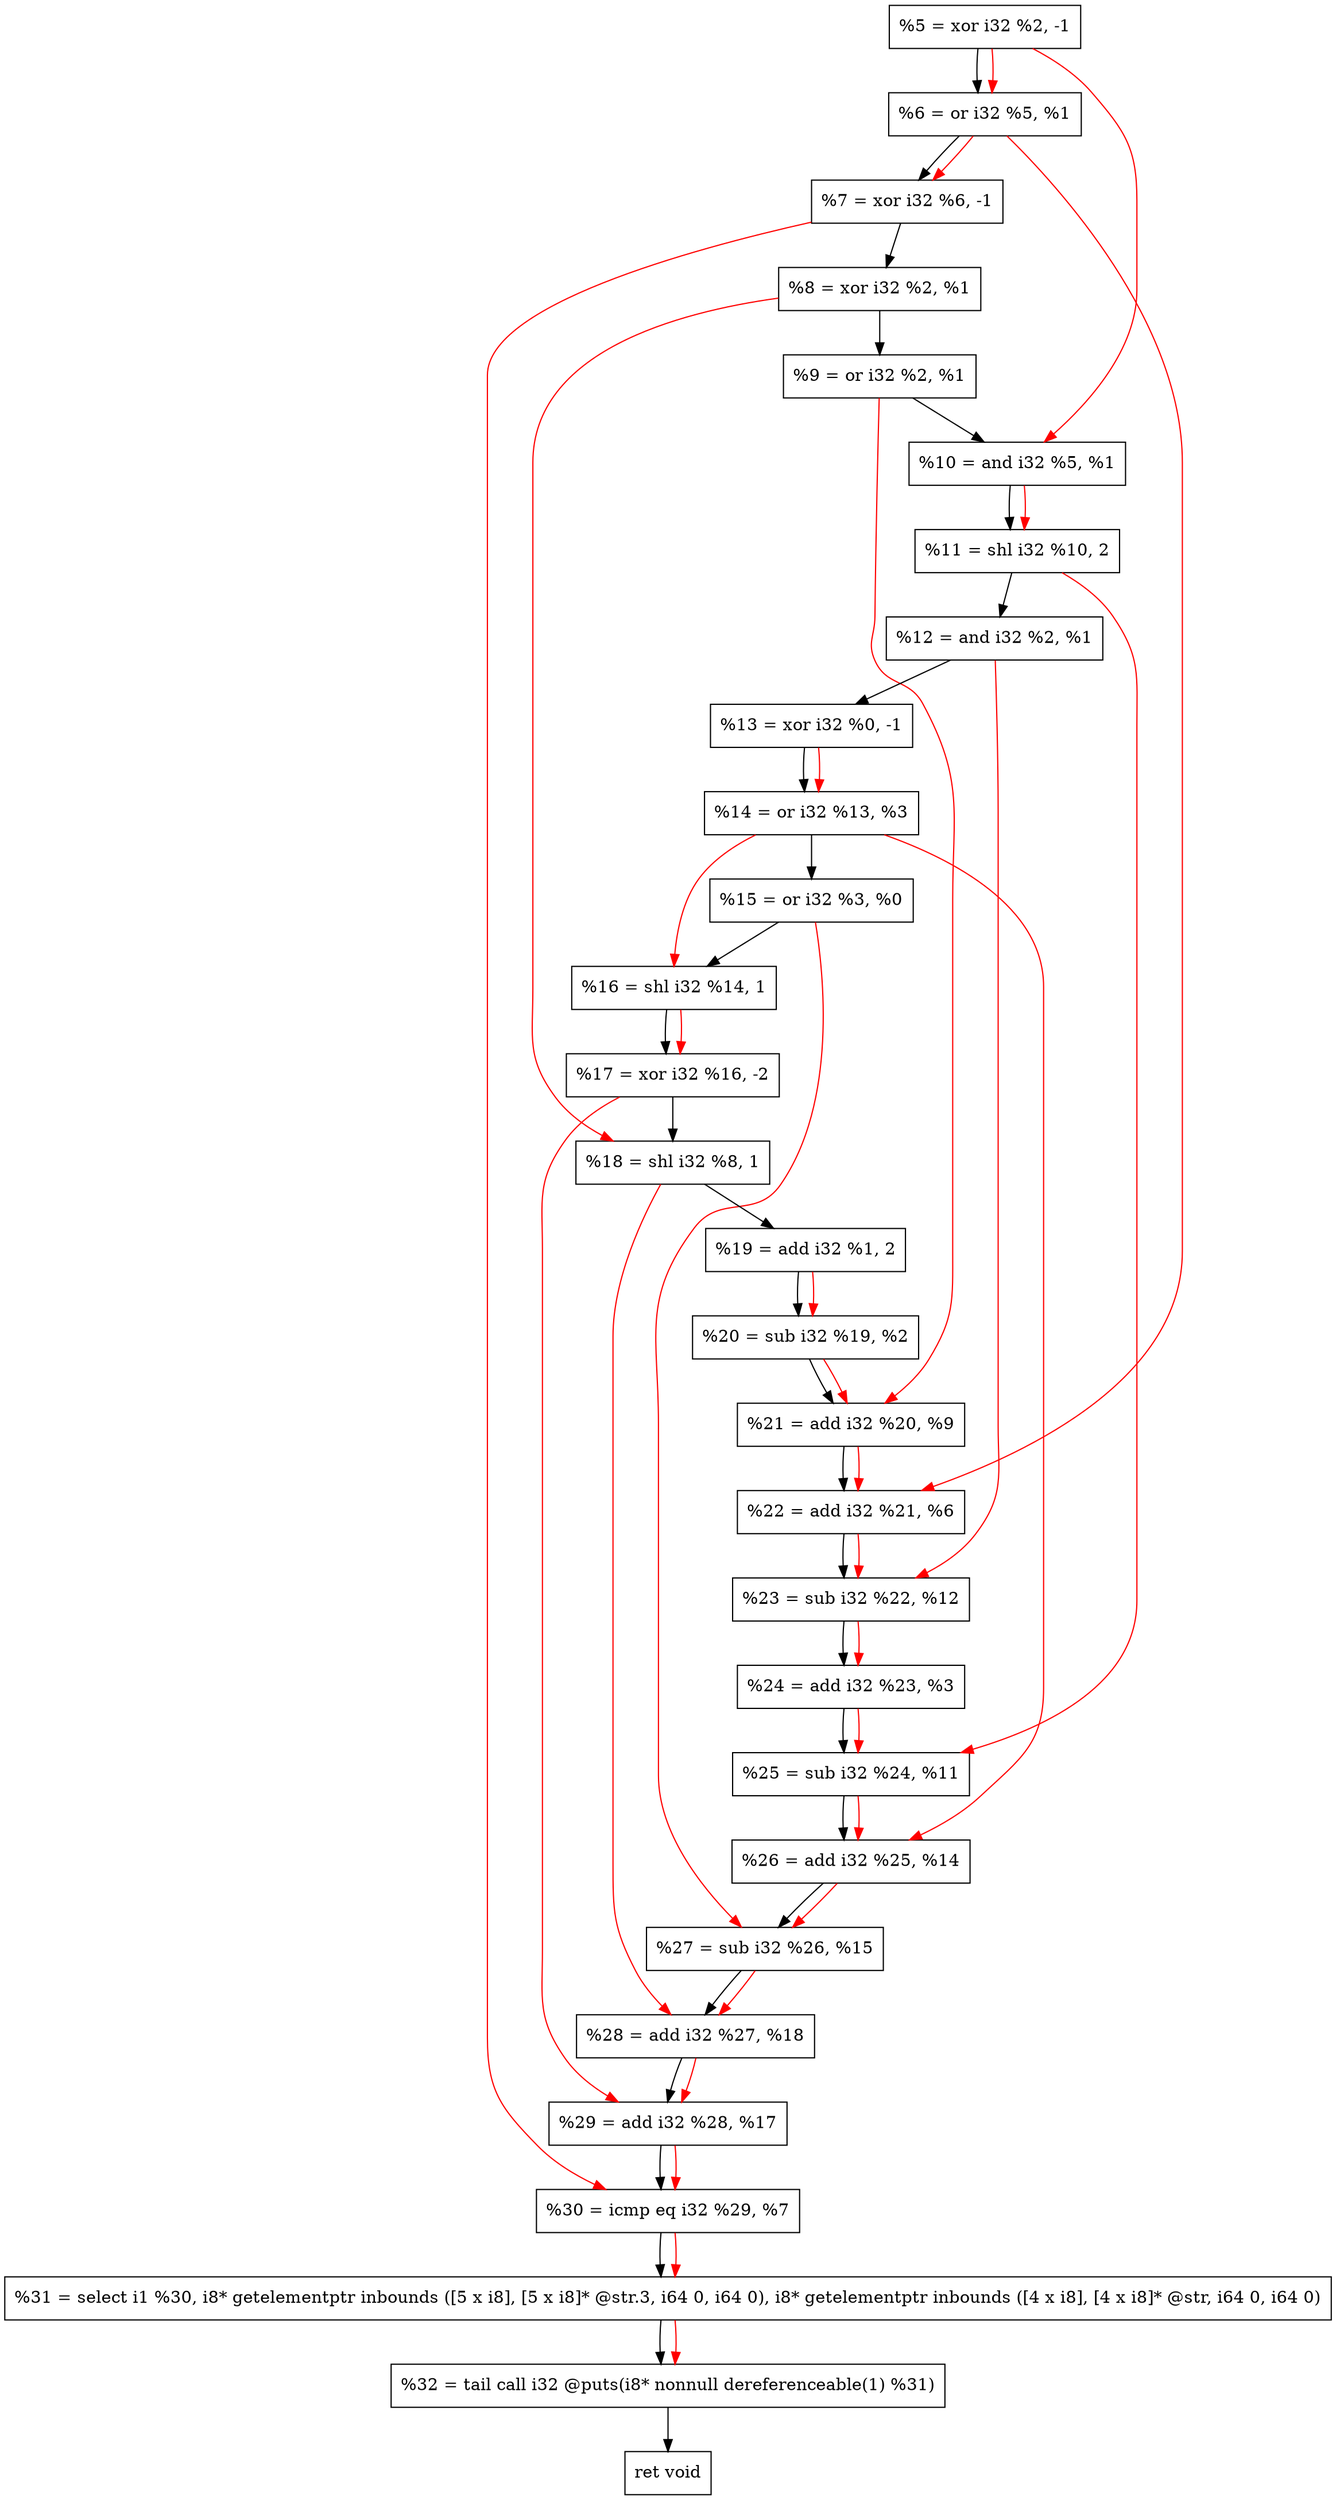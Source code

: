 digraph "DFG for'crackme' function" {
	Node0x1537e80[shape=record, label="  %5 = xor i32 %2, -1"];
	Node0x1537ef0[shape=record, label="  %6 = or i32 %5, %1"];
	Node0x1537f60[shape=record, label="  %7 = xor i32 %6, -1"];
	Node0x1537fd0[shape=record, label="  %8 = xor i32 %2, %1"];
	Node0x1538040[shape=record, label="  %9 = or i32 %2, %1"];
	Node0x15380b0[shape=record, label="  %10 = and i32 %5, %1"];
	Node0x1538150[shape=record, label="  %11 = shl i32 %10, 2"];
	Node0x15381c0[shape=record, label="  %12 = and i32 %2, %1"];
	Node0x1538230[shape=record, label="  %13 = xor i32 %0, -1"];
	Node0x15382a0[shape=record, label="  %14 = or i32 %13, %3"];
	Node0x1538310[shape=record, label="  %15 = or i32 %3, %0"];
	Node0x15383b0[shape=record, label="  %16 = shl i32 %14, 1"];
	Node0x1538450[shape=record, label="  %17 = xor i32 %16, -2"];
	Node0x15384c0[shape=record, label="  %18 = shl i32 %8, 1"];
	Node0x1538530[shape=record, label="  %19 = add i32 %1, 2"];
	Node0x15385a0[shape=record, label="  %20 = sub i32 %19, %2"];
	Node0x1538610[shape=record, label="  %21 = add i32 %20, %9"];
	Node0x1538680[shape=record, label="  %22 = add i32 %21, %6"];
	Node0x15386f0[shape=record, label="  %23 = sub i32 %22, %12"];
	Node0x1538760[shape=record, label="  %24 = add i32 %23, %3"];
	Node0x15387d0[shape=record, label="  %25 = sub i32 %24, %11"];
	Node0x1538840[shape=record, label="  %26 = add i32 %25, %14"];
	Node0x15388b0[shape=record, label="  %27 = sub i32 %26, %15"];
	Node0x1538920[shape=record, label="  %28 = add i32 %27, %18"];
	Node0x1538990[shape=record, label="  %29 = add i32 %28, %17"];
	Node0x1538a00[shape=record, label="  %30 = icmp eq i32 %29, %7"];
	Node0x14d8268[shape=record, label="  %31 = select i1 %30, i8* getelementptr inbounds ([5 x i8], [5 x i8]* @str.3, i64 0, i64 0), i8* getelementptr inbounds ([4 x i8], [4 x i8]* @str, i64 0, i64 0)"];
	Node0x1538ea0[shape=record, label="  %32 = tail call i32 @puts(i8* nonnull dereferenceable(1) %31)"];
	Node0x1539100[shape=record, label="  ret void"];
	Node0x1537e80 -> Node0x1537ef0;
	Node0x1537ef0 -> Node0x1537f60;
	Node0x1537f60 -> Node0x1537fd0;
	Node0x1537fd0 -> Node0x1538040;
	Node0x1538040 -> Node0x15380b0;
	Node0x15380b0 -> Node0x1538150;
	Node0x1538150 -> Node0x15381c0;
	Node0x15381c0 -> Node0x1538230;
	Node0x1538230 -> Node0x15382a0;
	Node0x15382a0 -> Node0x1538310;
	Node0x1538310 -> Node0x15383b0;
	Node0x15383b0 -> Node0x1538450;
	Node0x1538450 -> Node0x15384c0;
	Node0x15384c0 -> Node0x1538530;
	Node0x1538530 -> Node0x15385a0;
	Node0x15385a0 -> Node0x1538610;
	Node0x1538610 -> Node0x1538680;
	Node0x1538680 -> Node0x15386f0;
	Node0x15386f0 -> Node0x1538760;
	Node0x1538760 -> Node0x15387d0;
	Node0x15387d0 -> Node0x1538840;
	Node0x1538840 -> Node0x15388b0;
	Node0x15388b0 -> Node0x1538920;
	Node0x1538920 -> Node0x1538990;
	Node0x1538990 -> Node0x1538a00;
	Node0x1538a00 -> Node0x14d8268;
	Node0x14d8268 -> Node0x1538ea0;
	Node0x1538ea0 -> Node0x1539100;
edge [color=red]
	Node0x1537e80 -> Node0x1537ef0;
	Node0x1537ef0 -> Node0x1537f60;
	Node0x1537e80 -> Node0x15380b0;
	Node0x15380b0 -> Node0x1538150;
	Node0x1538230 -> Node0x15382a0;
	Node0x15382a0 -> Node0x15383b0;
	Node0x15383b0 -> Node0x1538450;
	Node0x1537fd0 -> Node0x15384c0;
	Node0x1538530 -> Node0x15385a0;
	Node0x15385a0 -> Node0x1538610;
	Node0x1538040 -> Node0x1538610;
	Node0x1538610 -> Node0x1538680;
	Node0x1537ef0 -> Node0x1538680;
	Node0x1538680 -> Node0x15386f0;
	Node0x15381c0 -> Node0x15386f0;
	Node0x15386f0 -> Node0x1538760;
	Node0x1538760 -> Node0x15387d0;
	Node0x1538150 -> Node0x15387d0;
	Node0x15387d0 -> Node0x1538840;
	Node0x15382a0 -> Node0x1538840;
	Node0x1538840 -> Node0x15388b0;
	Node0x1538310 -> Node0x15388b0;
	Node0x15388b0 -> Node0x1538920;
	Node0x15384c0 -> Node0x1538920;
	Node0x1538920 -> Node0x1538990;
	Node0x1538450 -> Node0x1538990;
	Node0x1538990 -> Node0x1538a00;
	Node0x1537f60 -> Node0x1538a00;
	Node0x1538a00 -> Node0x14d8268;
	Node0x14d8268 -> Node0x1538ea0;
}
